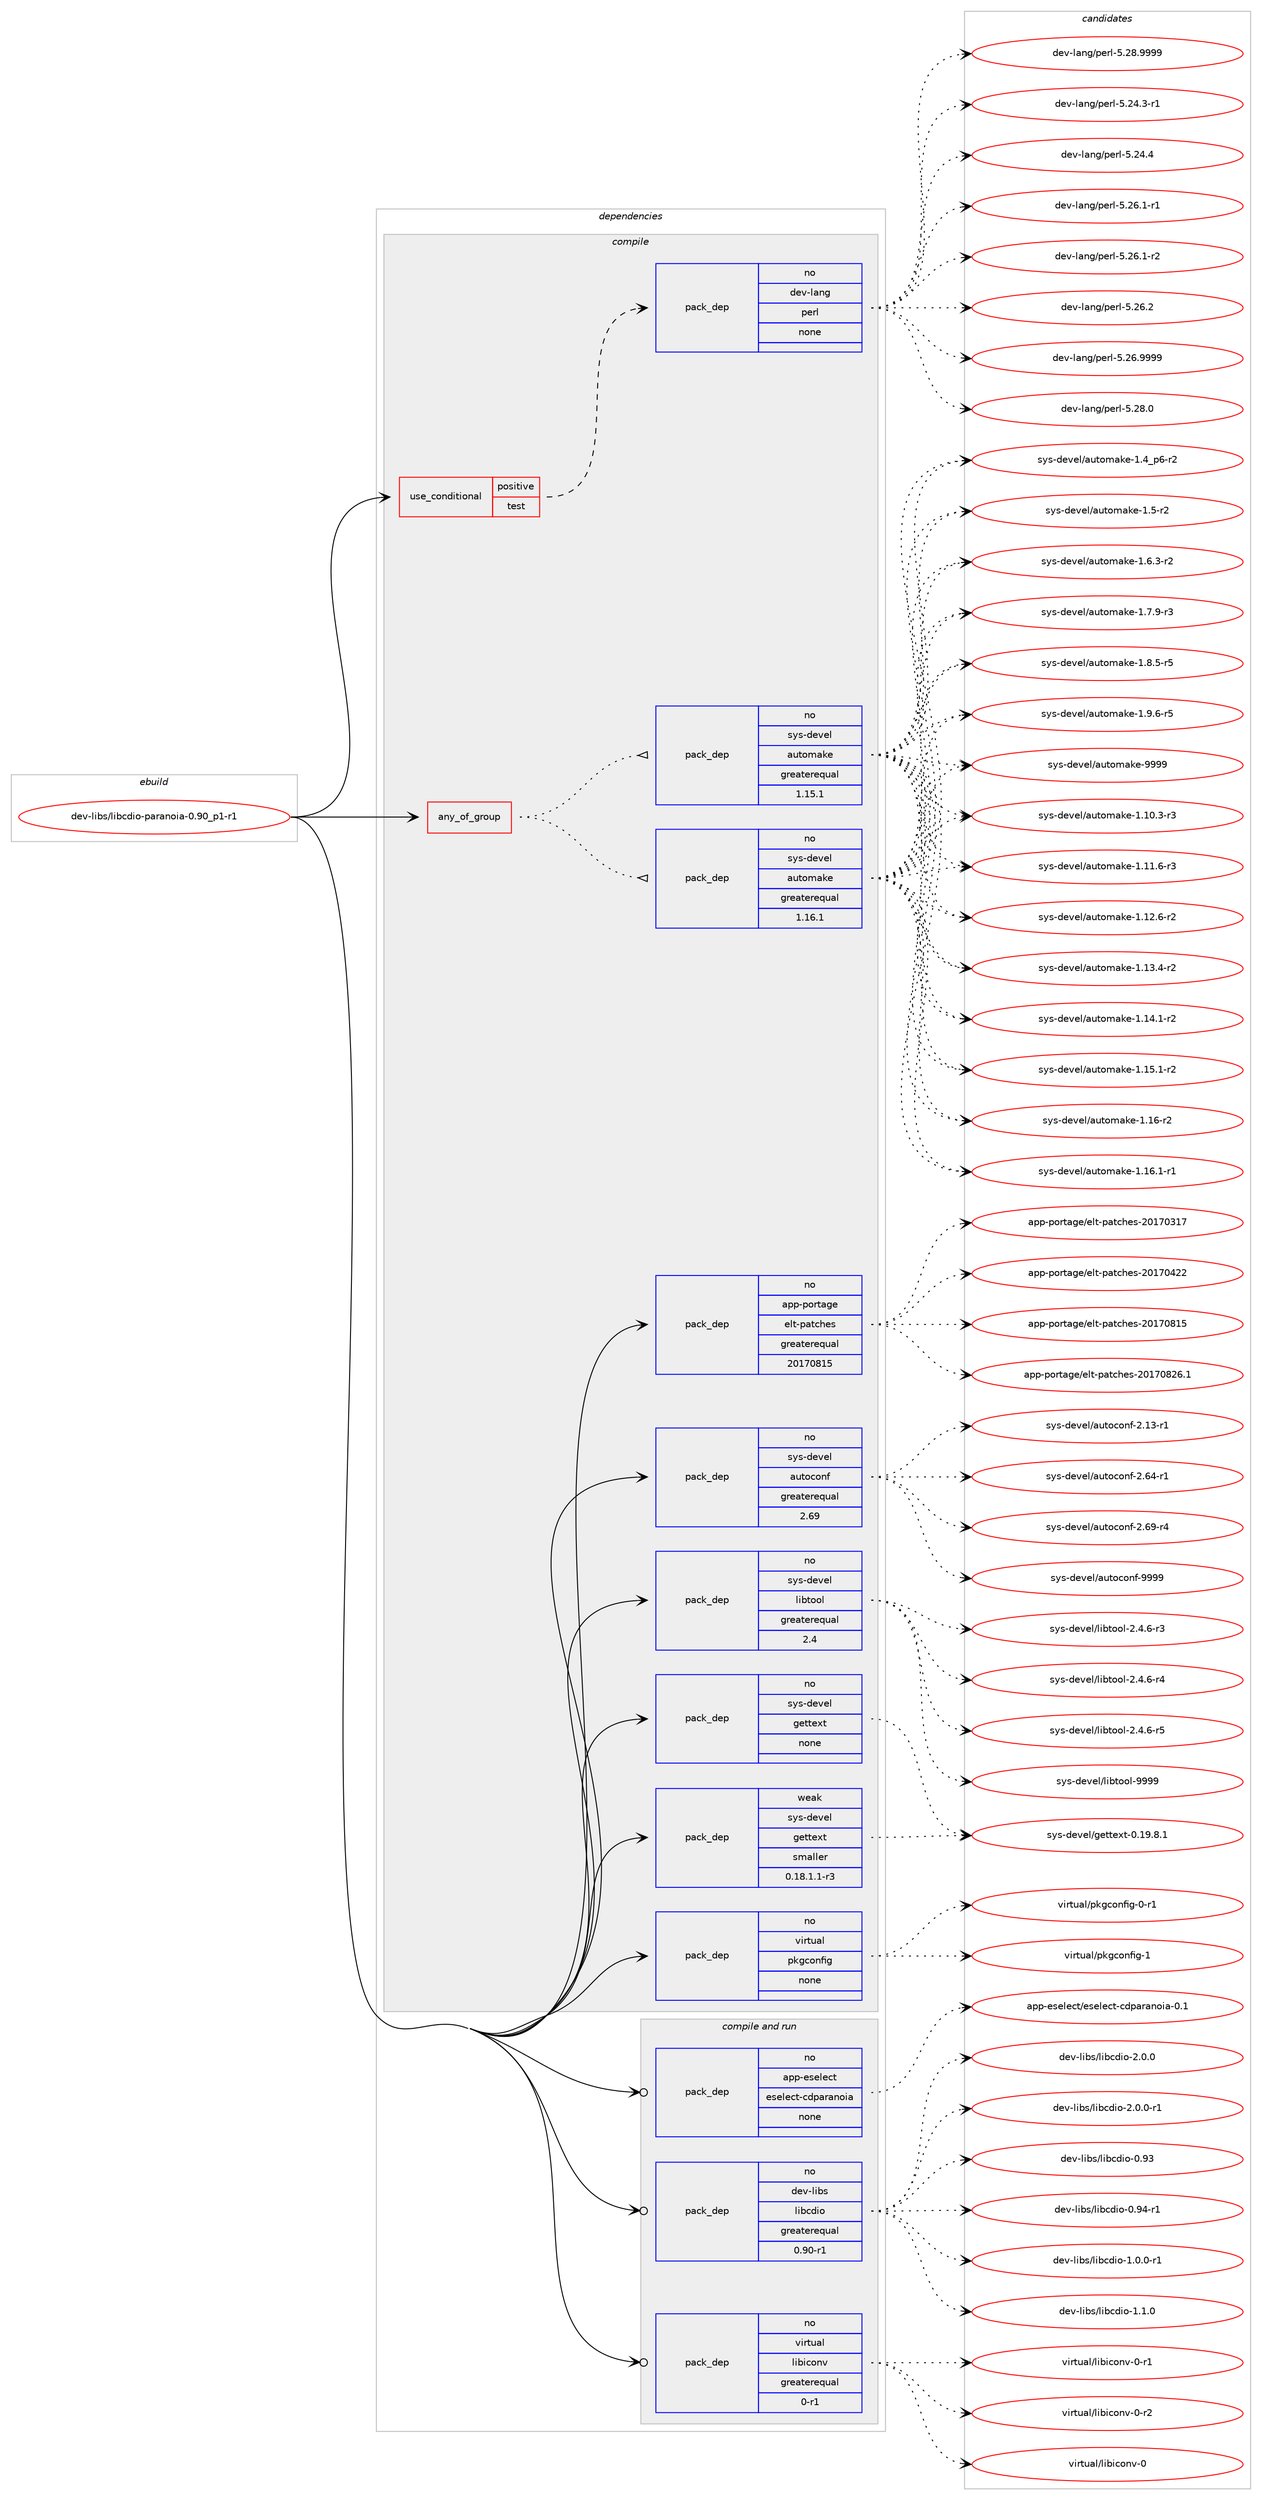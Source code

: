 digraph prolog {

# *************
# Graph options
# *************

newrank=true;
concentrate=true;
compound=true;
graph [rankdir=LR,fontname=Helvetica,fontsize=10,ranksep=1.5];#, ranksep=2.5, nodesep=0.2];
edge  [arrowhead=vee];
node  [fontname=Helvetica,fontsize=10];

# **********
# The ebuild
# **********

subgraph cluster_leftcol {
color=gray;
rank=same;
label=<<i>ebuild</i>>;
id [label="dev-libs/libcdio-paranoia-0.90_p1-r1", color=red, width=4, href="../dev-libs/libcdio-paranoia-0.90_p1-r1.svg"];
}

# ****************
# The dependencies
# ****************

subgraph cluster_midcol {
color=gray;
label=<<i>dependencies</i>>;
subgraph cluster_compile {
fillcolor="#eeeeee";
style=filled;
label=<<i>compile</i>>;
subgraph any22214 {
dependency1367139 [label=<<TABLE BORDER="0" CELLBORDER="1" CELLSPACING="0" CELLPADDING="4"><TR><TD CELLPADDING="10">any_of_group</TD></TR></TABLE>>, shape=none, color=red];subgraph pack978503 {
dependency1367140 [label=<<TABLE BORDER="0" CELLBORDER="1" CELLSPACING="0" CELLPADDING="4" WIDTH="220"><TR><TD ROWSPAN="6" CELLPADDING="30">pack_dep</TD></TR><TR><TD WIDTH="110">no</TD></TR><TR><TD>sys-devel</TD></TR><TR><TD>automake</TD></TR><TR><TD>greaterequal</TD></TR><TR><TD>1.16.1</TD></TR></TABLE>>, shape=none, color=blue];
}
dependency1367139:e -> dependency1367140:w [weight=20,style="dotted",arrowhead="oinv"];
subgraph pack978504 {
dependency1367141 [label=<<TABLE BORDER="0" CELLBORDER="1" CELLSPACING="0" CELLPADDING="4" WIDTH="220"><TR><TD ROWSPAN="6" CELLPADDING="30">pack_dep</TD></TR><TR><TD WIDTH="110">no</TD></TR><TR><TD>sys-devel</TD></TR><TR><TD>automake</TD></TR><TR><TD>greaterequal</TD></TR><TR><TD>1.15.1</TD></TR></TABLE>>, shape=none, color=blue];
}
dependency1367139:e -> dependency1367141:w [weight=20,style="dotted",arrowhead="oinv"];
}
id:e -> dependency1367139:w [weight=20,style="solid",arrowhead="vee"];
subgraph cond365870 {
dependency1367142 [label=<<TABLE BORDER="0" CELLBORDER="1" CELLSPACING="0" CELLPADDING="4"><TR><TD ROWSPAN="3" CELLPADDING="10">use_conditional</TD></TR><TR><TD>positive</TD></TR><TR><TD>test</TD></TR></TABLE>>, shape=none, color=red];
subgraph pack978505 {
dependency1367143 [label=<<TABLE BORDER="0" CELLBORDER="1" CELLSPACING="0" CELLPADDING="4" WIDTH="220"><TR><TD ROWSPAN="6" CELLPADDING="30">pack_dep</TD></TR><TR><TD WIDTH="110">no</TD></TR><TR><TD>dev-lang</TD></TR><TR><TD>perl</TD></TR><TR><TD>none</TD></TR><TR><TD></TD></TR></TABLE>>, shape=none, color=blue];
}
dependency1367142:e -> dependency1367143:w [weight=20,style="dashed",arrowhead="vee"];
}
id:e -> dependency1367142:w [weight=20,style="solid",arrowhead="vee"];
subgraph pack978506 {
dependency1367144 [label=<<TABLE BORDER="0" CELLBORDER="1" CELLSPACING="0" CELLPADDING="4" WIDTH="220"><TR><TD ROWSPAN="6" CELLPADDING="30">pack_dep</TD></TR><TR><TD WIDTH="110">no</TD></TR><TR><TD>app-portage</TD></TR><TR><TD>elt-patches</TD></TR><TR><TD>greaterequal</TD></TR><TR><TD>20170815</TD></TR></TABLE>>, shape=none, color=blue];
}
id:e -> dependency1367144:w [weight=20,style="solid",arrowhead="vee"];
subgraph pack978507 {
dependency1367145 [label=<<TABLE BORDER="0" CELLBORDER="1" CELLSPACING="0" CELLPADDING="4" WIDTH="220"><TR><TD ROWSPAN="6" CELLPADDING="30">pack_dep</TD></TR><TR><TD WIDTH="110">no</TD></TR><TR><TD>sys-devel</TD></TR><TR><TD>autoconf</TD></TR><TR><TD>greaterequal</TD></TR><TR><TD>2.69</TD></TR></TABLE>>, shape=none, color=blue];
}
id:e -> dependency1367145:w [weight=20,style="solid",arrowhead="vee"];
subgraph pack978508 {
dependency1367146 [label=<<TABLE BORDER="0" CELLBORDER="1" CELLSPACING="0" CELLPADDING="4" WIDTH="220"><TR><TD ROWSPAN="6" CELLPADDING="30">pack_dep</TD></TR><TR><TD WIDTH="110">no</TD></TR><TR><TD>sys-devel</TD></TR><TR><TD>gettext</TD></TR><TR><TD>none</TD></TR><TR><TD></TD></TR></TABLE>>, shape=none, color=blue];
}
id:e -> dependency1367146:w [weight=20,style="solid",arrowhead="vee"];
subgraph pack978509 {
dependency1367147 [label=<<TABLE BORDER="0" CELLBORDER="1" CELLSPACING="0" CELLPADDING="4" WIDTH="220"><TR><TD ROWSPAN="6" CELLPADDING="30">pack_dep</TD></TR><TR><TD WIDTH="110">no</TD></TR><TR><TD>sys-devel</TD></TR><TR><TD>libtool</TD></TR><TR><TD>greaterequal</TD></TR><TR><TD>2.4</TD></TR></TABLE>>, shape=none, color=blue];
}
id:e -> dependency1367147:w [weight=20,style="solid",arrowhead="vee"];
subgraph pack978510 {
dependency1367148 [label=<<TABLE BORDER="0" CELLBORDER="1" CELLSPACING="0" CELLPADDING="4" WIDTH="220"><TR><TD ROWSPAN="6" CELLPADDING="30">pack_dep</TD></TR><TR><TD WIDTH="110">no</TD></TR><TR><TD>virtual</TD></TR><TR><TD>pkgconfig</TD></TR><TR><TD>none</TD></TR><TR><TD></TD></TR></TABLE>>, shape=none, color=blue];
}
id:e -> dependency1367148:w [weight=20,style="solid",arrowhead="vee"];
subgraph pack978511 {
dependency1367149 [label=<<TABLE BORDER="0" CELLBORDER="1" CELLSPACING="0" CELLPADDING="4" WIDTH="220"><TR><TD ROWSPAN="6" CELLPADDING="30">pack_dep</TD></TR><TR><TD WIDTH="110">weak</TD></TR><TR><TD>sys-devel</TD></TR><TR><TD>gettext</TD></TR><TR><TD>smaller</TD></TR><TR><TD>0.18.1.1-r3</TD></TR></TABLE>>, shape=none, color=blue];
}
id:e -> dependency1367149:w [weight=20,style="solid",arrowhead="vee"];
}
subgraph cluster_compileandrun {
fillcolor="#eeeeee";
style=filled;
label=<<i>compile and run</i>>;
subgraph pack978512 {
dependency1367150 [label=<<TABLE BORDER="0" CELLBORDER="1" CELLSPACING="0" CELLPADDING="4" WIDTH="220"><TR><TD ROWSPAN="6" CELLPADDING="30">pack_dep</TD></TR><TR><TD WIDTH="110">no</TD></TR><TR><TD>app-eselect</TD></TR><TR><TD>eselect-cdparanoia</TD></TR><TR><TD>none</TD></TR><TR><TD></TD></TR></TABLE>>, shape=none, color=blue];
}
id:e -> dependency1367150:w [weight=20,style="solid",arrowhead="odotvee"];
subgraph pack978513 {
dependency1367151 [label=<<TABLE BORDER="0" CELLBORDER="1" CELLSPACING="0" CELLPADDING="4" WIDTH="220"><TR><TD ROWSPAN="6" CELLPADDING="30">pack_dep</TD></TR><TR><TD WIDTH="110">no</TD></TR><TR><TD>dev-libs</TD></TR><TR><TD>libcdio</TD></TR><TR><TD>greaterequal</TD></TR><TR><TD>0.90-r1</TD></TR></TABLE>>, shape=none, color=blue];
}
id:e -> dependency1367151:w [weight=20,style="solid",arrowhead="odotvee"];
subgraph pack978514 {
dependency1367152 [label=<<TABLE BORDER="0" CELLBORDER="1" CELLSPACING="0" CELLPADDING="4" WIDTH="220"><TR><TD ROWSPAN="6" CELLPADDING="30">pack_dep</TD></TR><TR><TD WIDTH="110">no</TD></TR><TR><TD>virtual</TD></TR><TR><TD>libiconv</TD></TR><TR><TD>greaterequal</TD></TR><TR><TD>0-r1</TD></TR></TABLE>>, shape=none, color=blue];
}
id:e -> dependency1367152:w [weight=20,style="solid",arrowhead="odotvee"];
}
subgraph cluster_run {
fillcolor="#eeeeee";
style=filled;
label=<<i>run</i>>;
}
}

# **************
# The candidates
# **************

subgraph cluster_choices {
rank=same;
color=gray;
label=<<i>candidates</i>>;

subgraph choice978503 {
color=black;
nodesep=1;
choice11512111545100101118101108479711711611110997107101454946494846514511451 [label="sys-devel/automake-1.10.3-r3", color=red, width=4,href="../sys-devel/automake-1.10.3-r3.svg"];
choice11512111545100101118101108479711711611110997107101454946494946544511451 [label="sys-devel/automake-1.11.6-r3", color=red, width=4,href="../sys-devel/automake-1.11.6-r3.svg"];
choice11512111545100101118101108479711711611110997107101454946495046544511450 [label="sys-devel/automake-1.12.6-r2", color=red, width=4,href="../sys-devel/automake-1.12.6-r2.svg"];
choice11512111545100101118101108479711711611110997107101454946495146524511450 [label="sys-devel/automake-1.13.4-r2", color=red, width=4,href="../sys-devel/automake-1.13.4-r2.svg"];
choice11512111545100101118101108479711711611110997107101454946495246494511450 [label="sys-devel/automake-1.14.1-r2", color=red, width=4,href="../sys-devel/automake-1.14.1-r2.svg"];
choice11512111545100101118101108479711711611110997107101454946495346494511450 [label="sys-devel/automake-1.15.1-r2", color=red, width=4,href="../sys-devel/automake-1.15.1-r2.svg"];
choice1151211154510010111810110847971171161111099710710145494649544511450 [label="sys-devel/automake-1.16-r2", color=red, width=4,href="../sys-devel/automake-1.16-r2.svg"];
choice11512111545100101118101108479711711611110997107101454946495446494511449 [label="sys-devel/automake-1.16.1-r1", color=red, width=4,href="../sys-devel/automake-1.16.1-r1.svg"];
choice115121115451001011181011084797117116111109971071014549465295112544511450 [label="sys-devel/automake-1.4_p6-r2", color=red, width=4,href="../sys-devel/automake-1.4_p6-r2.svg"];
choice11512111545100101118101108479711711611110997107101454946534511450 [label="sys-devel/automake-1.5-r2", color=red, width=4,href="../sys-devel/automake-1.5-r2.svg"];
choice115121115451001011181011084797117116111109971071014549465446514511450 [label="sys-devel/automake-1.6.3-r2", color=red, width=4,href="../sys-devel/automake-1.6.3-r2.svg"];
choice115121115451001011181011084797117116111109971071014549465546574511451 [label="sys-devel/automake-1.7.9-r3", color=red, width=4,href="../sys-devel/automake-1.7.9-r3.svg"];
choice115121115451001011181011084797117116111109971071014549465646534511453 [label="sys-devel/automake-1.8.5-r5", color=red, width=4,href="../sys-devel/automake-1.8.5-r5.svg"];
choice115121115451001011181011084797117116111109971071014549465746544511453 [label="sys-devel/automake-1.9.6-r5", color=red, width=4,href="../sys-devel/automake-1.9.6-r5.svg"];
choice115121115451001011181011084797117116111109971071014557575757 [label="sys-devel/automake-9999", color=red, width=4,href="../sys-devel/automake-9999.svg"];
dependency1367140:e -> choice11512111545100101118101108479711711611110997107101454946494846514511451:w [style=dotted,weight="100"];
dependency1367140:e -> choice11512111545100101118101108479711711611110997107101454946494946544511451:w [style=dotted,weight="100"];
dependency1367140:e -> choice11512111545100101118101108479711711611110997107101454946495046544511450:w [style=dotted,weight="100"];
dependency1367140:e -> choice11512111545100101118101108479711711611110997107101454946495146524511450:w [style=dotted,weight="100"];
dependency1367140:e -> choice11512111545100101118101108479711711611110997107101454946495246494511450:w [style=dotted,weight="100"];
dependency1367140:e -> choice11512111545100101118101108479711711611110997107101454946495346494511450:w [style=dotted,weight="100"];
dependency1367140:e -> choice1151211154510010111810110847971171161111099710710145494649544511450:w [style=dotted,weight="100"];
dependency1367140:e -> choice11512111545100101118101108479711711611110997107101454946495446494511449:w [style=dotted,weight="100"];
dependency1367140:e -> choice115121115451001011181011084797117116111109971071014549465295112544511450:w [style=dotted,weight="100"];
dependency1367140:e -> choice11512111545100101118101108479711711611110997107101454946534511450:w [style=dotted,weight="100"];
dependency1367140:e -> choice115121115451001011181011084797117116111109971071014549465446514511450:w [style=dotted,weight="100"];
dependency1367140:e -> choice115121115451001011181011084797117116111109971071014549465546574511451:w [style=dotted,weight="100"];
dependency1367140:e -> choice115121115451001011181011084797117116111109971071014549465646534511453:w [style=dotted,weight="100"];
dependency1367140:e -> choice115121115451001011181011084797117116111109971071014549465746544511453:w [style=dotted,weight="100"];
dependency1367140:e -> choice115121115451001011181011084797117116111109971071014557575757:w [style=dotted,weight="100"];
}
subgraph choice978504 {
color=black;
nodesep=1;
choice11512111545100101118101108479711711611110997107101454946494846514511451 [label="sys-devel/automake-1.10.3-r3", color=red, width=4,href="../sys-devel/automake-1.10.3-r3.svg"];
choice11512111545100101118101108479711711611110997107101454946494946544511451 [label="sys-devel/automake-1.11.6-r3", color=red, width=4,href="../sys-devel/automake-1.11.6-r3.svg"];
choice11512111545100101118101108479711711611110997107101454946495046544511450 [label="sys-devel/automake-1.12.6-r2", color=red, width=4,href="../sys-devel/automake-1.12.6-r2.svg"];
choice11512111545100101118101108479711711611110997107101454946495146524511450 [label="sys-devel/automake-1.13.4-r2", color=red, width=4,href="../sys-devel/automake-1.13.4-r2.svg"];
choice11512111545100101118101108479711711611110997107101454946495246494511450 [label="sys-devel/automake-1.14.1-r2", color=red, width=4,href="../sys-devel/automake-1.14.1-r2.svg"];
choice11512111545100101118101108479711711611110997107101454946495346494511450 [label="sys-devel/automake-1.15.1-r2", color=red, width=4,href="../sys-devel/automake-1.15.1-r2.svg"];
choice1151211154510010111810110847971171161111099710710145494649544511450 [label="sys-devel/automake-1.16-r2", color=red, width=4,href="../sys-devel/automake-1.16-r2.svg"];
choice11512111545100101118101108479711711611110997107101454946495446494511449 [label="sys-devel/automake-1.16.1-r1", color=red, width=4,href="../sys-devel/automake-1.16.1-r1.svg"];
choice115121115451001011181011084797117116111109971071014549465295112544511450 [label="sys-devel/automake-1.4_p6-r2", color=red, width=4,href="../sys-devel/automake-1.4_p6-r2.svg"];
choice11512111545100101118101108479711711611110997107101454946534511450 [label="sys-devel/automake-1.5-r2", color=red, width=4,href="../sys-devel/automake-1.5-r2.svg"];
choice115121115451001011181011084797117116111109971071014549465446514511450 [label="sys-devel/automake-1.6.3-r2", color=red, width=4,href="../sys-devel/automake-1.6.3-r2.svg"];
choice115121115451001011181011084797117116111109971071014549465546574511451 [label="sys-devel/automake-1.7.9-r3", color=red, width=4,href="../sys-devel/automake-1.7.9-r3.svg"];
choice115121115451001011181011084797117116111109971071014549465646534511453 [label="sys-devel/automake-1.8.5-r5", color=red, width=4,href="../sys-devel/automake-1.8.5-r5.svg"];
choice115121115451001011181011084797117116111109971071014549465746544511453 [label="sys-devel/automake-1.9.6-r5", color=red, width=4,href="../sys-devel/automake-1.9.6-r5.svg"];
choice115121115451001011181011084797117116111109971071014557575757 [label="sys-devel/automake-9999", color=red, width=4,href="../sys-devel/automake-9999.svg"];
dependency1367141:e -> choice11512111545100101118101108479711711611110997107101454946494846514511451:w [style=dotted,weight="100"];
dependency1367141:e -> choice11512111545100101118101108479711711611110997107101454946494946544511451:w [style=dotted,weight="100"];
dependency1367141:e -> choice11512111545100101118101108479711711611110997107101454946495046544511450:w [style=dotted,weight="100"];
dependency1367141:e -> choice11512111545100101118101108479711711611110997107101454946495146524511450:w [style=dotted,weight="100"];
dependency1367141:e -> choice11512111545100101118101108479711711611110997107101454946495246494511450:w [style=dotted,weight="100"];
dependency1367141:e -> choice11512111545100101118101108479711711611110997107101454946495346494511450:w [style=dotted,weight="100"];
dependency1367141:e -> choice1151211154510010111810110847971171161111099710710145494649544511450:w [style=dotted,weight="100"];
dependency1367141:e -> choice11512111545100101118101108479711711611110997107101454946495446494511449:w [style=dotted,weight="100"];
dependency1367141:e -> choice115121115451001011181011084797117116111109971071014549465295112544511450:w [style=dotted,weight="100"];
dependency1367141:e -> choice11512111545100101118101108479711711611110997107101454946534511450:w [style=dotted,weight="100"];
dependency1367141:e -> choice115121115451001011181011084797117116111109971071014549465446514511450:w [style=dotted,weight="100"];
dependency1367141:e -> choice115121115451001011181011084797117116111109971071014549465546574511451:w [style=dotted,weight="100"];
dependency1367141:e -> choice115121115451001011181011084797117116111109971071014549465646534511453:w [style=dotted,weight="100"];
dependency1367141:e -> choice115121115451001011181011084797117116111109971071014549465746544511453:w [style=dotted,weight="100"];
dependency1367141:e -> choice115121115451001011181011084797117116111109971071014557575757:w [style=dotted,weight="100"];
}
subgraph choice978505 {
color=black;
nodesep=1;
choice100101118451089711010347112101114108455346505246514511449 [label="dev-lang/perl-5.24.3-r1", color=red, width=4,href="../dev-lang/perl-5.24.3-r1.svg"];
choice10010111845108971101034711210111410845534650524652 [label="dev-lang/perl-5.24.4", color=red, width=4,href="../dev-lang/perl-5.24.4.svg"];
choice100101118451089711010347112101114108455346505446494511449 [label="dev-lang/perl-5.26.1-r1", color=red, width=4,href="../dev-lang/perl-5.26.1-r1.svg"];
choice100101118451089711010347112101114108455346505446494511450 [label="dev-lang/perl-5.26.1-r2", color=red, width=4,href="../dev-lang/perl-5.26.1-r2.svg"];
choice10010111845108971101034711210111410845534650544650 [label="dev-lang/perl-5.26.2", color=red, width=4,href="../dev-lang/perl-5.26.2.svg"];
choice10010111845108971101034711210111410845534650544657575757 [label="dev-lang/perl-5.26.9999", color=red, width=4,href="../dev-lang/perl-5.26.9999.svg"];
choice10010111845108971101034711210111410845534650564648 [label="dev-lang/perl-5.28.0", color=red, width=4,href="../dev-lang/perl-5.28.0.svg"];
choice10010111845108971101034711210111410845534650564657575757 [label="dev-lang/perl-5.28.9999", color=red, width=4,href="../dev-lang/perl-5.28.9999.svg"];
dependency1367143:e -> choice100101118451089711010347112101114108455346505246514511449:w [style=dotted,weight="100"];
dependency1367143:e -> choice10010111845108971101034711210111410845534650524652:w [style=dotted,weight="100"];
dependency1367143:e -> choice100101118451089711010347112101114108455346505446494511449:w [style=dotted,weight="100"];
dependency1367143:e -> choice100101118451089711010347112101114108455346505446494511450:w [style=dotted,weight="100"];
dependency1367143:e -> choice10010111845108971101034711210111410845534650544650:w [style=dotted,weight="100"];
dependency1367143:e -> choice10010111845108971101034711210111410845534650544657575757:w [style=dotted,weight="100"];
dependency1367143:e -> choice10010111845108971101034711210111410845534650564648:w [style=dotted,weight="100"];
dependency1367143:e -> choice10010111845108971101034711210111410845534650564657575757:w [style=dotted,weight="100"];
}
subgraph choice978506 {
color=black;
nodesep=1;
choice97112112451121111141169710310147101108116451129711699104101115455048495548514955 [label="app-portage/elt-patches-20170317", color=red, width=4,href="../app-portage/elt-patches-20170317.svg"];
choice97112112451121111141169710310147101108116451129711699104101115455048495548525050 [label="app-portage/elt-patches-20170422", color=red, width=4,href="../app-portage/elt-patches-20170422.svg"];
choice97112112451121111141169710310147101108116451129711699104101115455048495548564953 [label="app-portage/elt-patches-20170815", color=red, width=4,href="../app-portage/elt-patches-20170815.svg"];
choice971121124511211111411697103101471011081164511297116991041011154550484955485650544649 [label="app-portage/elt-patches-20170826.1", color=red, width=4,href="../app-portage/elt-patches-20170826.1.svg"];
dependency1367144:e -> choice97112112451121111141169710310147101108116451129711699104101115455048495548514955:w [style=dotted,weight="100"];
dependency1367144:e -> choice97112112451121111141169710310147101108116451129711699104101115455048495548525050:w [style=dotted,weight="100"];
dependency1367144:e -> choice97112112451121111141169710310147101108116451129711699104101115455048495548564953:w [style=dotted,weight="100"];
dependency1367144:e -> choice971121124511211111411697103101471011081164511297116991041011154550484955485650544649:w [style=dotted,weight="100"];
}
subgraph choice978507 {
color=black;
nodesep=1;
choice1151211154510010111810110847971171161119911111010245504649514511449 [label="sys-devel/autoconf-2.13-r1", color=red, width=4,href="../sys-devel/autoconf-2.13-r1.svg"];
choice1151211154510010111810110847971171161119911111010245504654524511449 [label="sys-devel/autoconf-2.64-r1", color=red, width=4,href="../sys-devel/autoconf-2.64-r1.svg"];
choice1151211154510010111810110847971171161119911111010245504654574511452 [label="sys-devel/autoconf-2.69-r4", color=red, width=4,href="../sys-devel/autoconf-2.69-r4.svg"];
choice115121115451001011181011084797117116111991111101024557575757 [label="sys-devel/autoconf-9999", color=red, width=4,href="../sys-devel/autoconf-9999.svg"];
dependency1367145:e -> choice1151211154510010111810110847971171161119911111010245504649514511449:w [style=dotted,weight="100"];
dependency1367145:e -> choice1151211154510010111810110847971171161119911111010245504654524511449:w [style=dotted,weight="100"];
dependency1367145:e -> choice1151211154510010111810110847971171161119911111010245504654574511452:w [style=dotted,weight="100"];
dependency1367145:e -> choice115121115451001011181011084797117116111991111101024557575757:w [style=dotted,weight="100"];
}
subgraph choice978508 {
color=black;
nodesep=1;
choice1151211154510010111810110847103101116116101120116454846495746564649 [label="sys-devel/gettext-0.19.8.1", color=red, width=4,href="../sys-devel/gettext-0.19.8.1.svg"];
dependency1367146:e -> choice1151211154510010111810110847103101116116101120116454846495746564649:w [style=dotted,weight="100"];
}
subgraph choice978509 {
color=black;
nodesep=1;
choice1151211154510010111810110847108105981161111111084550465246544511451 [label="sys-devel/libtool-2.4.6-r3", color=red, width=4,href="../sys-devel/libtool-2.4.6-r3.svg"];
choice1151211154510010111810110847108105981161111111084550465246544511452 [label="sys-devel/libtool-2.4.6-r4", color=red, width=4,href="../sys-devel/libtool-2.4.6-r4.svg"];
choice1151211154510010111810110847108105981161111111084550465246544511453 [label="sys-devel/libtool-2.4.6-r5", color=red, width=4,href="../sys-devel/libtool-2.4.6-r5.svg"];
choice1151211154510010111810110847108105981161111111084557575757 [label="sys-devel/libtool-9999", color=red, width=4,href="../sys-devel/libtool-9999.svg"];
dependency1367147:e -> choice1151211154510010111810110847108105981161111111084550465246544511451:w [style=dotted,weight="100"];
dependency1367147:e -> choice1151211154510010111810110847108105981161111111084550465246544511452:w [style=dotted,weight="100"];
dependency1367147:e -> choice1151211154510010111810110847108105981161111111084550465246544511453:w [style=dotted,weight="100"];
dependency1367147:e -> choice1151211154510010111810110847108105981161111111084557575757:w [style=dotted,weight="100"];
}
subgraph choice978510 {
color=black;
nodesep=1;
choice11810511411611797108471121071039911111010210510345484511449 [label="virtual/pkgconfig-0-r1", color=red, width=4,href="../virtual/pkgconfig-0-r1.svg"];
choice1181051141161179710847112107103991111101021051034549 [label="virtual/pkgconfig-1", color=red, width=4,href="../virtual/pkgconfig-1.svg"];
dependency1367148:e -> choice11810511411611797108471121071039911111010210510345484511449:w [style=dotted,weight="100"];
dependency1367148:e -> choice1181051141161179710847112107103991111101021051034549:w [style=dotted,weight="100"];
}
subgraph choice978511 {
color=black;
nodesep=1;
choice1151211154510010111810110847103101116116101120116454846495746564649 [label="sys-devel/gettext-0.19.8.1", color=red, width=4,href="../sys-devel/gettext-0.19.8.1.svg"];
dependency1367149:e -> choice1151211154510010111810110847103101116116101120116454846495746564649:w [style=dotted,weight="100"];
}
subgraph choice978512 {
color=black;
nodesep=1;
choice9711211245101115101108101991164710111510110810199116459910011297114971101111059745484649 [label="app-eselect/eselect-cdparanoia-0.1", color=red, width=4,href="../app-eselect/eselect-cdparanoia-0.1.svg"];
dependency1367150:e -> choice9711211245101115101108101991164710111510110810199116459910011297114971101111059745484649:w [style=dotted,weight="100"];
}
subgraph choice978513 {
color=black;
nodesep=1;
choice10010111845108105981154710810598991001051114548465751 [label="dev-libs/libcdio-0.93", color=red, width=4,href="../dev-libs/libcdio-0.93.svg"];
choice100101118451081059811547108105989910010511145484657524511449 [label="dev-libs/libcdio-0.94-r1", color=red, width=4,href="../dev-libs/libcdio-0.94-r1.svg"];
choice10010111845108105981154710810598991001051114549464846484511449 [label="dev-libs/libcdio-1.0.0-r1", color=red, width=4,href="../dev-libs/libcdio-1.0.0-r1.svg"];
choice1001011184510810598115471081059899100105111454946494648 [label="dev-libs/libcdio-1.1.0", color=red, width=4,href="../dev-libs/libcdio-1.1.0.svg"];
choice1001011184510810598115471081059899100105111455046484648 [label="dev-libs/libcdio-2.0.0", color=red, width=4,href="../dev-libs/libcdio-2.0.0.svg"];
choice10010111845108105981154710810598991001051114550464846484511449 [label="dev-libs/libcdio-2.0.0-r1", color=red, width=4,href="../dev-libs/libcdio-2.0.0-r1.svg"];
dependency1367151:e -> choice10010111845108105981154710810598991001051114548465751:w [style=dotted,weight="100"];
dependency1367151:e -> choice100101118451081059811547108105989910010511145484657524511449:w [style=dotted,weight="100"];
dependency1367151:e -> choice10010111845108105981154710810598991001051114549464846484511449:w [style=dotted,weight="100"];
dependency1367151:e -> choice1001011184510810598115471081059899100105111454946494648:w [style=dotted,weight="100"];
dependency1367151:e -> choice1001011184510810598115471081059899100105111455046484648:w [style=dotted,weight="100"];
dependency1367151:e -> choice10010111845108105981154710810598991001051114550464846484511449:w [style=dotted,weight="100"];
}
subgraph choice978514 {
color=black;
nodesep=1;
choice118105114116117971084710810598105991111101184548 [label="virtual/libiconv-0", color=red, width=4,href="../virtual/libiconv-0.svg"];
choice1181051141161179710847108105981059911111011845484511449 [label="virtual/libiconv-0-r1", color=red, width=4,href="../virtual/libiconv-0-r1.svg"];
choice1181051141161179710847108105981059911111011845484511450 [label="virtual/libiconv-0-r2", color=red, width=4,href="../virtual/libiconv-0-r2.svg"];
dependency1367152:e -> choice118105114116117971084710810598105991111101184548:w [style=dotted,weight="100"];
dependency1367152:e -> choice1181051141161179710847108105981059911111011845484511449:w [style=dotted,weight="100"];
dependency1367152:e -> choice1181051141161179710847108105981059911111011845484511450:w [style=dotted,weight="100"];
}
}

}
